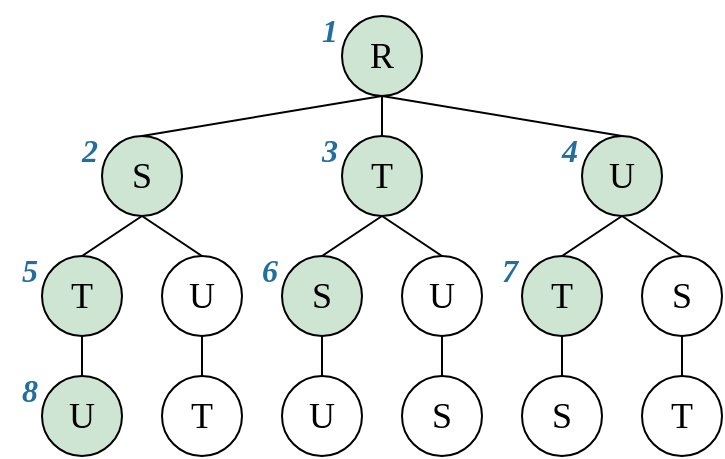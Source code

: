 <mxfile version="21.5.2" type="device">
  <diagram name="Page-1" id="C5D5EsJtHPpg97sFpzMb">
    <mxGraphModel dx="2074" dy="1162" grid="1" gridSize="10" guides="1" tooltips="1" connect="1" arrows="1" fold="1" page="1" pageScale="1" pageWidth="827" pageHeight="1169" math="0" shadow="0">
      <root>
        <mxCell id="0" />
        <mxCell id="1" parent="0" />
        <mxCell id="5-6ZYQQvU9dG8sNJlfuT-17" style="rounded=0;orthogonalLoop=1;jettySize=auto;html=1;exitX=0.5;exitY=1;exitDx=0;exitDy=0;entryX=0.5;entryY=0;entryDx=0;entryDy=0;endArrow=none;endFill=0;fontSize=18;fontFamily=Libertine;fontSource=https%3A%2F%2Ffonts.cdnfonts.com%2Fcss%2Flinux-libertine;" edge="1" parent="1" source="5-6ZYQQvU9dG8sNJlfuT-1" target="5-6ZYQQvU9dG8sNJlfuT-2">
          <mxGeometry relative="1" as="geometry" />
        </mxCell>
        <mxCell id="5-6ZYQQvU9dG8sNJlfuT-18" style="rounded=0;orthogonalLoop=1;jettySize=auto;html=1;exitX=0.5;exitY=1;exitDx=0;exitDy=0;entryX=0.5;entryY=0;entryDx=0;entryDy=0;endArrow=none;endFill=0;fontSize=18;fontFamily=Libertine;fontSource=https%3A%2F%2Ffonts.cdnfonts.com%2Fcss%2Flinux-libertine;" edge="1" parent="1" source="5-6ZYQQvU9dG8sNJlfuT-1" target="5-6ZYQQvU9dG8sNJlfuT-3">
          <mxGeometry relative="1" as="geometry" />
        </mxCell>
        <mxCell id="5-6ZYQQvU9dG8sNJlfuT-1" value="R" style="ellipse;whiteSpace=wrap;html=1;aspect=fixed;fontFamily=Libertine;fontSource=https%3A%2F%2Ffonts.cdnfonts.com%2Fcss%2Flinux-libertine;fontSize=18;fillColor=#cde5d2;" vertex="1" parent="1">
          <mxGeometry x="240" y="40" width="40" height="40" as="geometry" />
        </mxCell>
        <mxCell id="5-6ZYQQvU9dG8sNJlfuT-20" style="rounded=0;orthogonalLoop=1;jettySize=auto;html=1;exitX=0.5;exitY=1;exitDx=0;exitDy=0;entryX=0.5;entryY=0;entryDx=0;entryDy=0;endArrow=none;endFill=0;fontSize=18;fontFamily=Libertine;fontSource=https%3A%2F%2Ffonts.cdnfonts.com%2Fcss%2Flinux-libertine;" edge="1" parent="1" source="5-6ZYQQvU9dG8sNJlfuT-2" target="5-6ZYQQvU9dG8sNJlfuT-5">
          <mxGeometry relative="1" as="geometry" />
        </mxCell>
        <mxCell id="5-6ZYQQvU9dG8sNJlfuT-21" style="rounded=0;orthogonalLoop=1;jettySize=auto;html=1;exitX=0.5;exitY=1;exitDx=0;exitDy=0;entryX=0.5;entryY=0;entryDx=0;entryDy=0;endArrow=none;endFill=0;fontSize=18;fontFamily=Libertine;fontSource=https%3A%2F%2Ffonts.cdnfonts.com%2Fcss%2Flinux-libertine;" edge="1" parent="1" source="5-6ZYQQvU9dG8sNJlfuT-2" target="5-6ZYQQvU9dG8sNJlfuT-6">
          <mxGeometry relative="1" as="geometry" />
        </mxCell>
        <mxCell id="5-6ZYQQvU9dG8sNJlfuT-2" value="S" style="ellipse;whiteSpace=wrap;html=1;aspect=fixed;fontFamily=Libertine;fontSource=https%3A%2F%2Ffonts.cdnfonts.com%2Fcss%2Flinux-libertine;fontSize=18;fillColor=#CDE5D2;" vertex="1" parent="1">
          <mxGeometry x="120" y="100" width="40" height="40" as="geometry" />
        </mxCell>
        <mxCell id="5-6ZYQQvU9dG8sNJlfuT-22" style="rounded=0;orthogonalLoop=1;jettySize=auto;html=1;exitX=0.5;exitY=1;exitDx=0;exitDy=0;entryX=0.5;entryY=0;entryDx=0;entryDy=0;endArrow=none;endFill=0;fontSize=18;fontFamily=Libertine;fontSource=https%3A%2F%2Ffonts.cdnfonts.com%2Fcss%2Flinux-libertine;" edge="1" parent="1" source="5-6ZYQQvU9dG8sNJlfuT-3" target="5-6ZYQQvU9dG8sNJlfuT-7">
          <mxGeometry relative="1" as="geometry" />
        </mxCell>
        <mxCell id="5-6ZYQQvU9dG8sNJlfuT-23" style="rounded=0;orthogonalLoop=1;jettySize=auto;html=1;exitX=0.5;exitY=1;exitDx=0;exitDy=0;entryX=0.5;entryY=0;entryDx=0;entryDy=0;endArrow=none;endFill=0;fontSize=18;fontFamily=Libertine;fontSource=https%3A%2F%2Ffonts.cdnfonts.com%2Fcss%2Flinux-libertine;" edge="1" parent="1" source="5-6ZYQQvU9dG8sNJlfuT-3" target="5-6ZYQQvU9dG8sNJlfuT-8">
          <mxGeometry relative="1" as="geometry" />
        </mxCell>
        <mxCell id="5-6ZYQQvU9dG8sNJlfuT-3" value="T" style="ellipse;whiteSpace=wrap;html=1;aspect=fixed;fontFamily=Libertine;fontSource=https%3A%2F%2Ffonts.cdnfonts.com%2Fcss%2Flinux-libertine;fontSize=18;fillColor=#CDE5D2;" vertex="1" parent="1">
          <mxGeometry x="240" y="100" width="40" height="40" as="geometry" />
        </mxCell>
        <mxCell id="5-6ZYQQvU9dG8sNJlfuT-24" style="rounded=0;orthogonalLoop=1;jettySize=auto;html=1;exitX=0.5;exitY=1;exitDx=0;exitDy=0;entryX=0.5;entryY=0;entryDx=0;entryDy=0;endArrow=none;endFill=0;fontSize=18;fontFamily=Libertine;fontSource=https%3A%2F%2Ffonts.cdnfonts.com%2Fcss%2Flinux-libertine;" edge="1" parent="1" source="5-6ZYQQvU9dG8sNJlfuT-4" target="5-6ZYQQvU9dG8sNJlfuT-9">
          <mxGeometry relative="1" as="geometry" />
        </mxCell>
        <mxCell id="5-6ZYQQvU9dG8sNJlfuT-25" style="rounded=0;orthogonalLoop=1;jettySize=auto;html=1;exitX=0.5;exitY=1;exitDx=0;exitDy=0;entryX=0.5;entryY=0;entryDx=0;entryDy=0;endArrow=none;endFill=0;fontSize=18;fontFamily=Libertine;fontSource=https%3A%2F%2Ffonts.cdnfonts.com%2Fcss%2Flinux-libertine;" edge="1" parent="1" source="5-6ZYQQvU9dG8sNJlfuT-4" target="5-6ZYQQvU9dG8sNJlfuT-10">
          <mxGeometry relative="1" as="geometry" />
        </mxCell>
        <mxCell id="5-6ZYQQvU9dG8sNJlfuT-4" value="U" style="ellipse;whiteSpace=wrap;html=1;aspect=fixed;fontFamily=Libertine;fontSource=https%3A%2F%2Ffonts.cdnfonts.com%2Fcss%2Flinux-libertine;fontSize=18;fillColor=#CDE5D2;" vertex="1" parent="1">
          <mxGeometry x="360" y="100" width="40" height="40" as="geometry" />
        </mxCell>
        <mxCell id="5-6ZYQQvU9dG8sNJlfuT-26" style="rounded=0;orthogonalLoop=1;jettySize=auto;html=1;exitX=0.5;exitY=1;exitDx=0;exitDy=0;entryX=0.5;entryY=0;entryDx=0;entryDy=0;endArrow=none;endFill=0;fontSize=18;fontFamily=Libertine;fontSource=https%3A%2F%2Ffonts.cdnfonts.com%2Fcss%2Flinux-libertine;" edge="1" parent="1" source="5-6ZYQQvU9dG8sNJlfuT-5" target="5-6ZYQQvU9dG8sNJlfuT-11">
          <mxGeometry relative="1" as="geometry" />
        </mxCell>
        <mxCell id="5-6ZYQQvU9dG8sNJlfuT-5" value="T" style="ellipse;whiteSpace=wrap;html=1;aspect=fixed;fontFamily=Libertine;fontSource=https%3A%2F%2Ffonts.cdnfonts.com%2Fcss%2Flinux-libertine;fontSize=18;fillColor=#CDE5D2;" vertex="1" parent="1">
          <mxGeometry x="90" y="160" width="40" height="40" as="geometry" />
        </mxCell>
        <mxCell id="5-6ZYQQvU9dG8sNJlfuT-27" style="rounded=0;orthogonalLoop=1;jettySize=auto;html=1;exitX=0.5;exitY=1;exitDx=0;exitDy=0;entryX=0.5;entryY=0;entryDx=0;entryDy=0;endArrow=none;endFill=0;fontSize=18;fontFamily=Libertine;fontSource=https%3A%2F%2Ffonts.cdnfonts.com%2Fcss%2Flinux-libertine;" edge="1" parent="1" source="5-6ZYQQvU9dG8sNJlfuT-6" target="5-6ZYQQvU9dG8sNJlfuT-12">
          <mxGeometry relative="1" as="geometry" />
        </mxCell>
        <mxCell id="5-6ZYQQvU9dG8sNJlfuT-6" value="U" style="ellipse;whiteSpace=wrap;html=1;aspect=fixed;fontFamily=Libertine;fontSource=https%3A%2F%2Ffonts.cdnfonts.com%2Fcss%2Flinux-libertine;fontSize=18;" vertex="1" parent="1">
          <mxGeometry x="150" y="160" width="40" height="40" as="geometry" />
        </mxCell>
        <mxCell id="5-6ZYQQvU9dG8sNJlfuT-28" style="edgeStyle=orthogonalEdgeStyle;rounded=0;orthogonalLoop=1;jettySize=auto;html=1;exitX=0.5;exitY=1;exitDx=0;exitDy=0;entryX=0.5;entryY=0;entryDx=0;entryDy=0;endArrow=none;endFill=0;fontSize=18;fontFamily=Libertine;fontSource=https%3A%2F%2Ffonts.cdnfonts.com%2Fcss%2Flinux-libertine;" edge="1" parent="1" source="5-6ZYQQvU9dG8sNJlfuT-7" target="5-6ZYQQvU9dG8sNJlfuT-13">
          <mxGeometry relative="1" as="geometry" />
        </mxCell>
        <mxCell id="5-6ZYQQvU9dG8sNJlfuT-7" value="S" style="ellipse;whiteSpace=wrap;html=1;aspect=fixed;fontFamily=Libertine;fontSource=https%3A%2F%2Ffonts.cdnfonts.com%2Fcss%2Flinux-libertine;fontSize=18;fillColor=#CDE5D2;" vertex="1" parent="1">
          <mxGeometry x="210" y="160" width="40" height="40" as="geometry" />
        </mxCell>
        <mxCell id="5-6ZYQQvU9dG8sNJlfuT-29" style="edgeStyle=orthogonalEdgeStyle;rounded=0;orthogonalLoop=1;jettySize=auto;html=1;exitX=0.5;exitY=1;exitDx=0;exitDy=0;entryX=0.5;entryY=0;entryDx=0;entryDy=0;endArrow=none;endFill=0;fontSize=18;fontFamily=Libertine;fontSource=https%3A%2F%2Ffonts.cdnfonts.com%2Fcss%2Flinux-libertine;" edge="1" parent="1" source="5-6ZYQQvU9dG8sNJlfuT-8" target="5-6ZYQQvU9dG8sNJlfuT-14">
          <mxGeometry relative="1" as="geometry" />
        </mxCell>
        <mxCell id="5-6ZYQQvU9dG8sNJlfuT-8" value="U" style="ellipse;whiteSpace=wrap;html=1;aspect=fixed;fontFamily=Libertine;fontSource=https%3A%2F%2Ffonts.cdnfonts.com%2Fcss%2Flinux-libertine;fontSize=18;" vertex="1" parent="1">
          <mxGeometry x="270" y="160" width="40" height="40" as="geometry" />
        </mxCell>
        <mxCell id="5-6ZYQQvU9dG8sNJlfuT-30" style="edgeStyle=orthogonalEdgeStyle;rounded=0;orthogonalLoop=1;jettySize=auto;html=1;exitX=0.5;exitY=1;exitDx=0;exitDy=0;entryX=0.5;entryY=0;entryDx=0;entryDy=0;endArrow=none;endFill=0;fontSize=18;fontFamily=Libertine;fontSource=https%3A%2F%2Ffonts.cdnfonts.com%2Fcss%2Flinux-libertine;" edge="1" parent="1" source="5-6ZYQQvU9dG8sNJlfuT-9" target="5-6ZYQQvU9dG8sNJlfuT-15">
          <mxGeometry relative="1" as="geometry" />
        </mxCell>
        <mxCell id="5-6ZYQQvU9dG8sNJlfuT-9" value="T" style="ellipse;whiteSpace=wrap;html=1;aspect=fixed;fontFamily=Libertine;fontSource=https%3A%2F%2Ffonts.cdnfonts.com%2Fcss%2Flinux-libertine;fontSize=18;fillColor=#CDE5D2;" vertex="1" parent="1">
          <mxGeometry x="330" y="160" width="40" height="40" as="geometry" />
        </mxCell>
        <mxCell id="5-6ZYQQvU9dG8sNJlfuT-31" style="edgeStyle=orthogonalEdgeStyle;rounded=0;orthogonalLoop=1;jettySize=auto;html=1;exitX=0.5;exitY=1;exitDx=0;exitDy=0;entryX=0.5;entryY=0;entryDx=0;entryDy=0;endArrow=none;endFill=0;fontSize=18;fontFamily=Libertine;fontSource=https%3A%2F%2Ffonts.cdnfonts.com%2Fcss%2Flinux-libertine;" edge="1" parent="1" source="5-6ZYQQvU9dG8sNJlfuT-10" target="5-6ZYQQvU9dG8sNJlfuT-16">
          <mxGeometry relative="1" as="geometry" />
        </mxCell>
        <mxCell id="5-6ZYQQvU9dG8sNJlfuT-10" value="S" style="ellipse;whiteSpace=wrap;html=1;aspect=fixed;fontFamily=Libertine;fontSource=https%3A%2F%2Ffonts.cdnfonts.com%2Fcss%2Flinux-libertine;fontSize=18;" vertex="1" parent="1">
          <mxGeometry x="390" y="160" width="40" height="40" as="geometry" />
        </mxCell>
        <mxCell id="5-6ZYQQvU9dG8sNJlfuT-11" value="U" style="ellipse;whiteSpace=wrap;html=1;aspect=fixed;fontFamily=Libertine;fontSource=https%3A%2F%2Ffonts.cdnfonts.com%2Fcss%2Flinux-libertine;fontSize=18;fillColor=#CDE5D2;" vertex="1" parent="1">
          <mxGeometry x="90" y="220" width="40" height="40" as="geometry" />
        </mxCell>
        <mxCell id="5-6ZYQQvU9dG8sNJlfuT-12" value="T" style="ellipse;whiteSpace=wrap;html=1;aspect=fixed;fontFamily=Libertine;fontSource=https%3A%2F%2Ffonts.cdnfonts.com%2Fcss%2Flinux-libertine;fontSize=18;" vertex="1" parent="1">
          <mxGeometry x="150" y="220" width="40" height="40" as="geometry" />
        </mxCell>
        <mxCell id="5-6ZYQQvU9dG8sNJlfuT-13" value="U" style="ellipse;whiteSpace=wrap;html=1;aspect=fixed;fontFamily=Libertine;fontSource=https%3A%2F%2Ffonts.cdnfonts.com%2Fcss%2Flinux-libertine;fontSize=18;" vertex="1" parent="1">
          <mxGeometry x="210" y="220" width="40" height="40" as="geometry" />
        </mxCell>
        <mxCell id="5-6ZYQQvU9dG8sNJlfuT-14" value="S" style="ellipse;whiteSpace=wrap;html=1;aspect=fixed;fontFamily=Libertine;fontSource=https%3A%2F%2Ffonts.cdnfonts.com%2Fcss%2Flinux-libertine;fontSize=18;" vertex="1" parent="1">
          <mxGeometry x="270" y="220" width="40" height="40" as="geometry" />
        </mxCell>
        <mxCell id="5-6ZYQQvU9dG8sNJlfuT-15" value="S" style="ellipse;whiteSpace=wrap;html=1;aspect=fixed;fontFamily=Libertine;fontSource=https%3A%2F%2Ffonts.cdnfonts.com%2Fcss%2Flinux-libertine;fontSize=18;" vertex="1" parent="1">
          <mxGeometry x="330" y="220" width="40" height="40" as="geometry" />
        </mxCell>
        <mxCell id="5-6ZYQQvU9dG8sNJlfuT-16" value="T" style="ellipse;whiteSpace=wrap;html=1;aspect=fixed;fontFamily=Libertine;fontSource=https%3A%2F%2Ffonts.cdnfonts.com%2Fcss%2Flinux-libertine;fontSize=18;" vertex="1" parent="1">
          <mxGeometry x="390" y="220" width="40" height="40" as="geometry" />
        </mxCell>
        <mxCell id="5-6ZYQQvU9dG8sNJlfuT-32" value="&lt;font size=&quot;1&quot; data-font-src=&quot;https://fonts.cdnfonts.com/css/linux-libertine&quot; face=&quot;Libertine&quot;&gt;&lt;i style=&quot;font-size: 16px;&quot;&gt;1&lt;/i&gt;&lt;/font&gt;" style="text;html=1;strokeColor=none;fillColor=none;align=center;verticalAlign=middle;whiteSpace=wrap;rounded=0;fontSize=14;fontColor=#226e9c;fontStyle=1" vertex="1" parent="1">
          <mxGeometry x="219" y="32" width="30" height="30" as="geometry" />
        </mxCell>
        <mxCell id="5-6ZYQQvU9dG8sNJlfuT-33" value="&lt;font size=&quot;1&quot; data-font-src=&quot;https://fonts.cdnfonts.com/css/linux-libertine&quot; face=&quot;Libertine&quot;&gt;&lt;i style=&quot;font-size: 16px;&quot;&gt;2&lt;/i&gt;&lt;/font&gt;" style="text;html=1;strokeColor=none;fillColor=none;align=center;verticalAlign=middle;whiteSpace=wrap;rounded=0;fontSize=14;fontColor=#226e9c;fontStyle=1" vertex="1" parent="1">
          <mxGeometry x="99" y="92" width="30" height="30" as="geometry" />
        </mxCell>
        <mxCell id="5-6ZYQQvU9dG8sNJlfuT-34" value="&lt;font size=&quot;1&quot; data-font-src=&quot;https://fonts.cdnfonts.com/css/linux-libertine&quot; face=&quot;Libertine&quot;&gt;&lt;i style=&quot;font-size: 16px;&quot;&gt;3&lt;/i&gt;&lt;/font&gt;" style="text;html=1;strokeColor=none;fillColor=none;align=center;verticalAlign=middle;whiteSpace=wrap;rounded=0;fontSize=14;fontColor=#226e9c;fontStyle=1" vertex="1" parent="1">
          <mxGeometry x="219" y="92" width="30" height="30" as="geometry" />
        </mxCell>
        <mxCell id="5-6ZYQQvU9dG8sNJlfuT-36" value="" style="rounded=0;orthogonalLoop=1;jettySize=auto;html=1;exitX=0.5;exitY=1;exitDx=0;exitDy=0;endArrow=none;endFill=0;entryX=0.5;entryY=0;entryDx=0;entryDy=0;fontSize=18;fontFamily=Libertine;fontSource=https%3A%2F%2Ffonts.cdnfonts.com%2Fcss%2Flinux-libertine;" edge="1" parent="1" source="5-6ZYQQvU9dG8sNJlfuT-1" target="5-6ZYQQvU9dG8sNJlfuT-4">
          <mxGeometry relative="1" as="geometry">
            <mxPoint x="260" y="80" as="sourcePoint" />
            <mxPoint x="380" y="100" as="targetPoint" />
          </mxGeometry>
        </mxCell>
        <mxCell id="5-6ZYQQvU9dG8sNJlfuT-35" value="&lt;font size=&quot;1&quot; data-font-src=&quot;https://fonts.cdnfonts.com/css/linux-libertine&quot; face=&quot;Libertine&quot;&gt;&lt;i style=&quot;font-size: 16px;&quot;&gt;4&lt;/i&gt;&lt;/font&gt;" style="text;html=1;strokeColor=none;fillColor=none;align=center;verticalAlign=middle;whiteSpace=wrap;rounded=0;fontSize=14;fontColor=#226e9c;fontStyle=1" vertex="1" parent="1">
          <mxGeometry x="339" y="92" width="30" height="30" as="geometry" />
        </mxCell>
        <mxCell id="5-6ZYQQvU9dG8sNJlfuT-39" value="&lt;font size=&quot;1&quot; data-font-src=&quot;https://fonts.cdnfonts.com/css/linux-libertine&quot; face=&quot;Libertine&quot;&gt;&lt;i style=&quot;font-size: 16px;&quot;&gt;5&lt;/i&gt;&lt;/font&gt;" style="text;html=1;strokeColor=none;fillColor=none;align=center;verticalAlign=middle;whiteSpace=wrap;rounded=0;fontSize=14;fontColor=#226e9c;fontStyle=1" vertex="1" parent="1">
          <mxGeometry x="69" y="152" width="30" height="30" as="geometry" />
        </mxCell>
        <mxCell id="5-6ZYQQvU9dG8sNJlfuT-40" value="&lt;font size=&quot;1&quot; data-font-src=&quot;https://fonts.cdnfonts.com/css/linux-libertine&quot; face=&quot;Libertine&quot;&gt;&lt;i style=&quot;font-size: 16px;&quot;&gt;6&lt;/i&gt;&lt;/font&gt;" style="text;html=1;strokeColor=none;fillColor=none;align=center;verticalAlign=middle;whiteSpace=wrap;rounded=0;fontSize=14;fontColor=#226e9c;fontStyle=1" vertex="1" parent="1">
          <mxGeometry x="189" y="152" width="30" height="30" as="geometry" />
        </mxCell>
        <mxCell id="5-6ZYQQvU9dG8sNJlfuT-41" value="&lt;font size=&quot;1&quot; data-font-src=&quot;https://fonts.cdnfonts.com/css/linux-libertine&quot; face=&quot;Libertine&quot;&gt;&lt;i style=&quot;font-size: 16px;&quot;&gt;7&lt;/i&gt;&lt;/font&gt;" style="text;html=1;strokeColor=none;fillColor=none;align=center;verticalAlign=middle;whiteSpace=wrap;rounded=0;fontSize=14;fontColor=#226e9c;fontStyle=1" vertex="1" parent="1">
          <mxGeometry x="309" y="152" width="30" height="30" as="geometry" />
        </mxCell>
        <mxCell id="5-6ZYQQvU9dG8sNJlfuT-42" value="&lt;font size=&quot;1&quot; data-font-src=&quot;https://fonts.cdnfonts.com/css/linux-libertine&quot; face=&quot;Libertine&quot;&gt;&lt;i style=&quot;font-size: 16px;&quot;&gt;8&lt;/i&gt;&lt;/font&gt;" style="text;html=1;strokeColor=none;fillColor=none;align=center;verticalAlign=middle;whiteSpace=wrap;rounded=0;fontSize=14;fontColor=#226e9c;fontStyle=1" vertex="1" parent="1">
          <mxGeometry x="69" y="212" width="30" height="30" as="geometry" />
        </mxCell>
      </root>
    </mxGraphModel>
  </diagram>
</mxfile>
